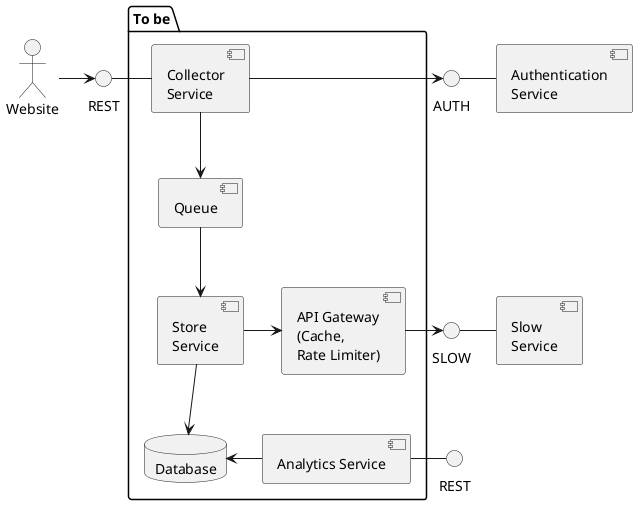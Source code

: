 @startuml
actor Website
interface SLOW
component [Slow\nService] as SL
interface AUTH
component [Authentication\nService] as AuthS

package "To be" {
component [Collector\nService] as CS
component [Queue] as Qu
component [Store\nService] as SS
component [API Gateway\n(Cache,\nRate Limiter)] as GW
component [Analytics Service] as AS
database Database as DB
}
interface REST as RC
interface REST as RA

Website -> RC
RC - CS
CS -> AUTH
AUTH - AuthS
CS -down-> Qu
Qu -down-> SS
SS -> GW 
GW -> SLOW
SLOW - SL
SS -down-> DB
DB <- AS
AS - RA



@enduml
